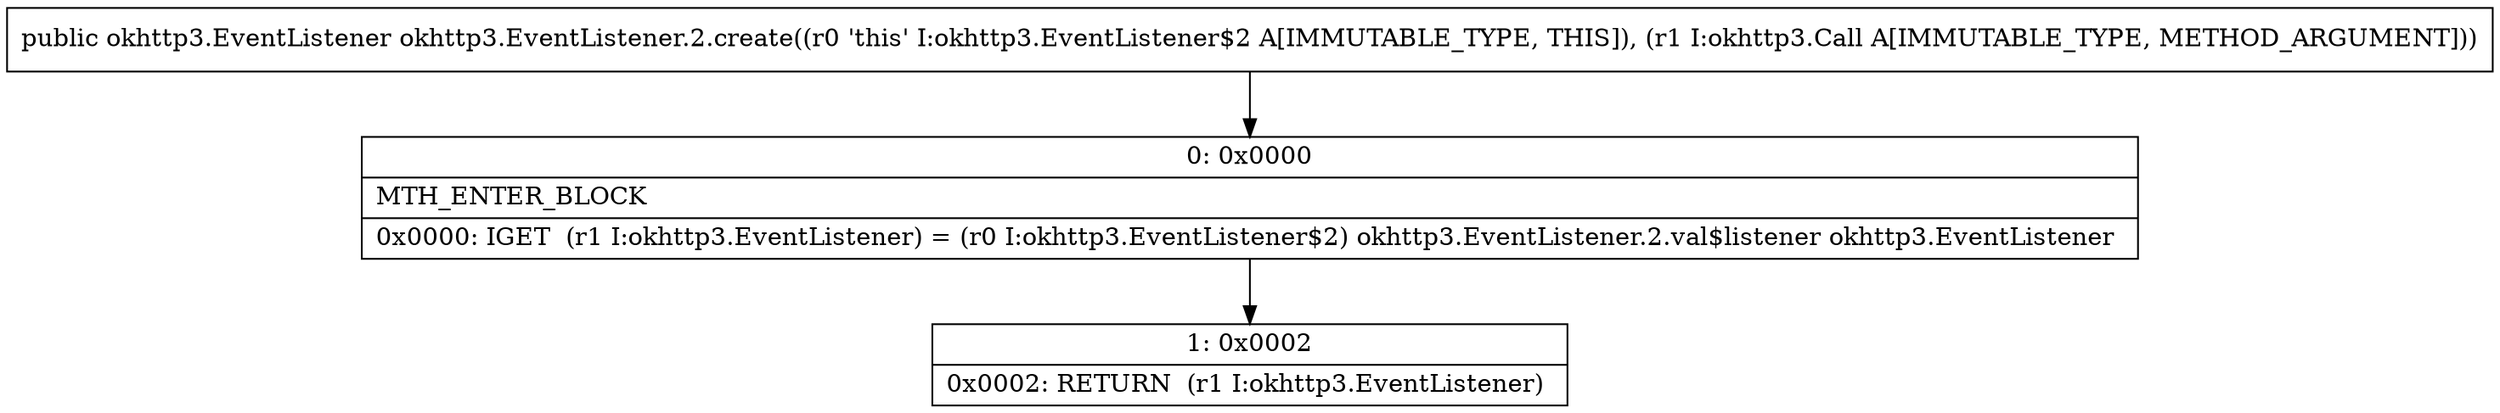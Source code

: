 digraph "CFG forokhttp3.EventListener.2.create(Lokhttp3\/Call;)Lokhttp3\/EventListener;" {
Node_0 [shape=record,label="{0\:\ 0x0000|MTH_ENTER_BLOCK\l|0x0000: IGET  (r1 I:okhttp3.EventListener) = (r0 I:okhttp3.EventListener$2) okhttp3.EventListener.2.val$listener okhttp3.EventListener \l}"];
Node_1 [shape=record,label="{1\:\ 0x0002|0x0002: RETURN  (r1 I:okhttp3.EventListener) \l}"];
MethodNode[shape=record,label="{public okhttp3.EventListener okhttp3.EventListener.2.create((r0 'this' I:okhttp3.EventListener$2 A[IMMUTABLE_TYPE, THIS]), (r1 I:okhttp3.Call A[IMMUTABLE_TYPE, METHOD_ARGUMENT])) }"];
MethodNode -> Node_0;
Node_0 -> Node_1;
}

